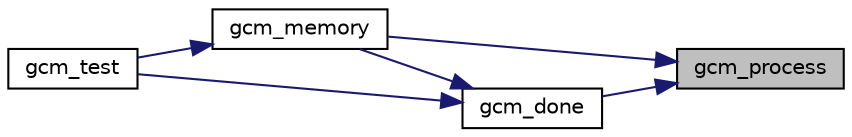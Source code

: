 digraph "gcm_process"
{
 // LATEX_PDF_SIZE
  edge [fontname="Helvetica",fontsize="10",labelfontname="Helvetica",labelfontsize="10"];
  node [fontname="Helvetica",fontsize="10",shape=record];
  rankdir="RL";
  Node8 [label="gcm_process",height=0.2,width=0.4,color="black", fillcolor="grey75", style="filled", fontcolor="black",tooltip="Process plaintext/ciphertext through GCM."];
  Node8 -> Node9 [dir="back",color="midnightblue",fontsize="10",style="solid",fontname="Helvetica"];
  Node9 [label="gcm_done",height=0.2,width=0.4,color="black", fillcolor="white", style="filled",URL="$gcm__done_8c.html#a802604cf97f0f3103881fc43bdc060f3",tooltip="Terminate a GCM stream."];
  Node9 -> Node10 [dir="back",color="midnightblue",fontsize="10",style="solid",fontname="Helvetica"];
  Node10 [label="gcm_memory",height=0.2,width=0.4,color="black", fillcolor="white", style="filled",URL="$gcm__memory_8c.html#a43d9862e1013606d01bab2c57fef74f5",tooltip="Process an entire GCM packet in one call."];
  Node10 -> Node11 [dir="back",color="midnightblue",fontsize="10",style="solid",fontname="Helvetica"];
  Node11 [label="gcm_test",height=0.2,width=0.4,color="black", fillcolor="white", style="filled",URL="$gcm__test_8c.html#ae36c8eb6c2964df7e386f5f73bded5e7",tooltip="Test the GCM code."];
  Node9 -> Node11 [dir="back",color="midnightblue",fontsize="10",style="solid",fontname="Helvetica"];
  Node8 -> Node10 [dir="back",color="midnightblue",fontsize="10",style="solid",fontname="Helvetica"];
}
